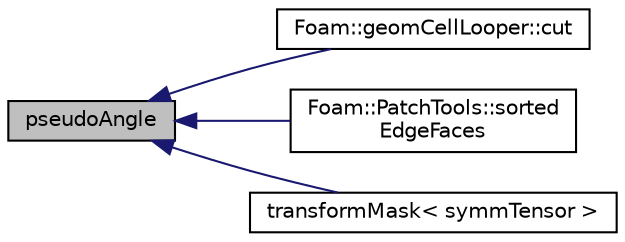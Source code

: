 digraph "pseudoAngle"
{
  bgcolor="transparent";
  edge [fontname="Helvetica",fontsize="10",labelfontname="Helvetica",labelfontsize="10"];
  node [fontname="Helvetica",fontsize="10",shape=record];
  rankdir="LR";
  Node1 [label="pseudoAngle",height=0.2,width=0.4,color="black", fillcolor="grey75", style="filled", fontcolor="black"];
  Node1 -> Node2 [dir="back",color="midnightblue",fontsize="10",style="solid",fontname="Helvetica"];
  Node2 [label="Foam::geomCellLooper::cut",height=0.2,width=0.4,color="black",URL="$a00934.html#a4b8ab8f7247f5431501510562ee9ba2a",tooltip="Same but now also base point of cut provided (instead of always. "];
  Node1 -> Node3 [dir="back",color="midnightblue",fontsize="10",style="solid",fontname="Helvetica"];
  Node3 [label="Foam::PatchTools::sorted\lEdgeFaces",height=0.2,width=0.4,color="black",URL="$a01856.html#a6f45385fbdbafd55b359508624f4e84f"];
  Node1 -> Node4 [dir="back",color="midnightblue",fontsize="10",style="solid",fontname="Helvetica"];
  Node4 [label="transformMask\< symmTensor \>",height=0.2,width=0.4,color="black",URL="$a10909.html#aa89228d62b2e59332fca9670044a7a55"];
}
